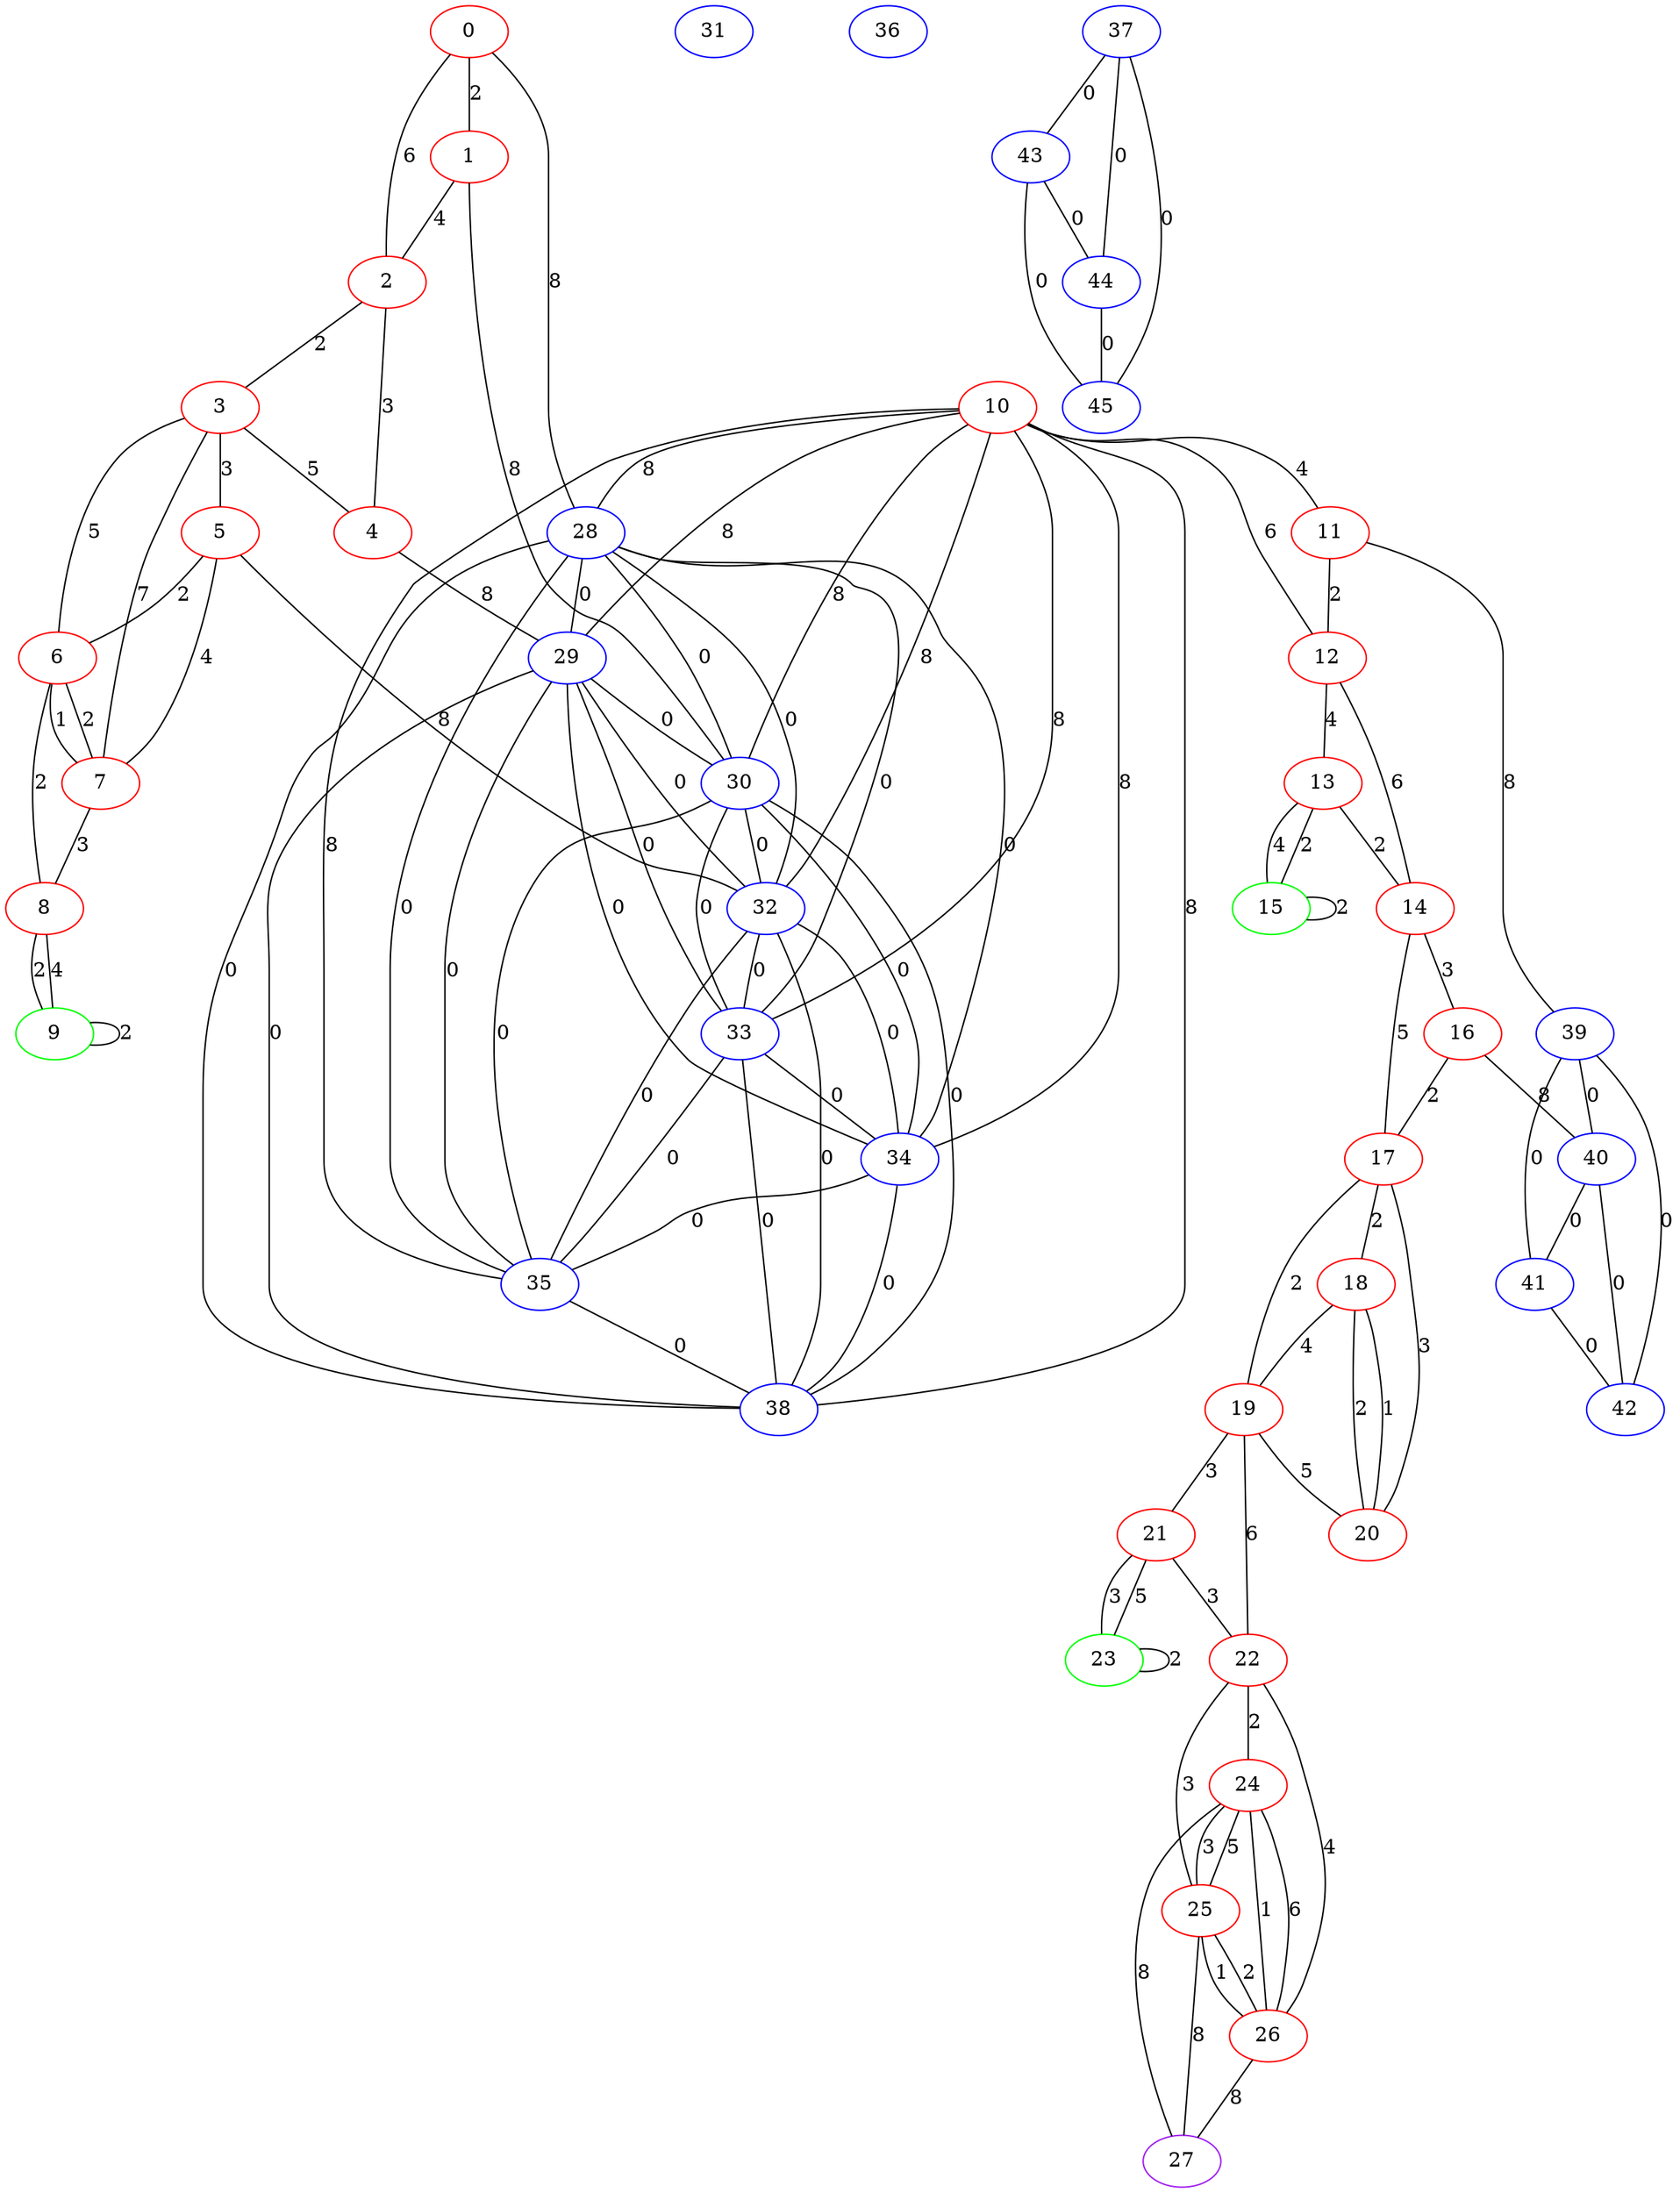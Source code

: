 graph "" {
0 [color=red, weight=1];
1 [color=red, weight=1];
2 [color=red, weight=1];
3 [color=red, weight=1];
4 [color=red, weight=1];
5 [color=red, weight=1];
6 [color=red, weight=1];
7 [color=red, weight=1];
8 [color=red, weight=1];
9 [color=green, weight=2];
10 [color=red, weight=1];
11 [color=red, weight=1];
12 [color=red, weight=1];
13 [color=red, weight=1];
14 [color=red, weight=1];
15 [color=green, weight=2];
16 [color=red, weight=1];
17 [color=red, weight=1];
18 [color=red, weight=1];
19 [color=red, weight=1];
20 [color=red, weight=1];
21 [color=red, weight=1];
22 [color=red, weight=1];
23 [color=green, weight=2];
24 [color=red, weight=1];
25 [color=red, weight=1];
26 [color=red, weight=1];
27 [color=purple, weight=4];
28 [color=blue, weight=3];
29 [color=blue, weight=3];
30 [color=blue, weight=3];
31 [color=blue, weight=3];
32 [color=blue, weight=3];
33 [color=blue, weight=3];
34 [color=blue, weight=3];
35 [color=blue, weight=3];
36 [color=blue, weight=3];
37 [color=blue, weight=3];
38 [color=blue, weight=3];
39 [color=blue, weight=3];
40 [color=blue, weight=3];
41 [color=blue, weight=3];
42 [color=blue, weight=3];
43 [color=blue, weight=3];
44 [color=blue, weight=3];
45 [color=blue, weight=3];
0 -- 1  [key=0, label=2];
0 -- 2  [key=0, label=6];
0 -- 28  [key=0, label=8];
1 -- 2  [key=0, label=4];
1 -- 30  [key=0, label=8];
2 -- 3  [key=0, label=2];
2 -- 4  [key=0, label=3];
3 -- 4  [key=0, label=5];
3 -- 5  [key=0, label=3];
3 -- 6  [key=0, label=5];
3 -- 7  [key=0, label=7];
4 -- 29  [key=0, label=8];
5 -- 32  [key=0, label=8];
5 -- 6  [key=0, label=2];
5 -- 7  [key=0, label=4];
6 -- 8  [key=0, label=2];
6 -- 7  [key=0, label=1];
6 -- 7  [key=1, label=2];
7 -- 8  [key=0, label=3];
8 -- 9  [key=0, label=2];
8 -- 9  [key=1, label=4];
9 -- 9  [key=0, label=2];
10 -- 32  [key=0, label=8];
10 -- 33  [key=0, label=8];
10 -- 34  [key=0, label=8];
10 -- 35  [key=0, label=8];
10 -- 38  [key=0, label=8];
10 -- 11  [key=0, label=4];
10 -- 12  [key=0, label=6];
10 -- 28  [key=0, label=8];
10 -- 29  [key=0, label=8];
10 -- 30  [key=0, label=8];
11 -- 12  [key=0, label=2];
11 -- 39  [key=0, label=8];
12 -- 13  [key=0, label=4];
12 -- 14  [key=0, label=6];
13 -- 14  [key=0, label=2];
13 -- 15  [key=0, label=2];
13 -- 15  [key=1, label=4];
14 -- 16  [key=0, label=3];
14 -- 17  [key=0, label=5];
15 -- 15  [key=0, label=2];
16 -- 40  [key=0, label=8];
16 -- 17  [key=0, label=2];
17 -- 18  [key=0, label=2];
17 -- 19  [key=0, label=2];
17 -- 20  [key=0, label=3];
18 -- 19  [key=0, label=4];
18 -- 20  [key=0, label=2];
18 -- 20  [key=1, label=1];
19 -- 20  [key=0, label=5];
19 -- 21  [key=0, label=3];
19 -- 22  [key=0, label=6];
21 -- 22  [key=0, label=3];
21 -- 23  [key=0, label=3];
21 -- 23  [key=1, label=5];
22 -- 24  [key=0, label=2];
22 -- 25  [key=0, label=3];
22 -- 26  [key=0, label=4];
23 -- 23  [key=0, label=2];
24 -- 25  [key=0, label=3];
24 -- 25  [key=1, label=5];
24 -- 26  [key=0, label=1];
24 -- 26  [key=1, label=6];
24 -- 27  [key=0, label=8];
25 -- 26  [key=0, label=2];
25 -- 26  [key=1, label=1];
25 -- 27  [key=0, label=8];
26 -- 27  [key=0, label=8];
28 -- 32  [key=0, label=0];
28 -- 33  [key=0, label=0];
28 -- 34  [key=0, label=0];
28 -- 35  [key=0, label=0];
28 -- 38  [key=0, label=0];
28 -- 29  [key=0, label=0];
28 -- 30  [key=0, label=0];
29 -- 32  [key=0, label=0];
29 -- 33  [key=0, label=0];
29 -- 34  [key=0, label=0];
29 -- 35  [key=0, label=0];
29 -- 38  [key=0, label=0];
29 -- 30  [key=0, label=0];
30 -- 32  [key=0, label=0];
30 -- 33  [key=0, label=0];
30 -- 34  [key=0, label=0];
30 -- 35  [key=0, label=0];
30 -- 38  [key=0, label=0];
32 -- 33  [key=0, label=0];
32 -- 34  [key=0, label=0];
32 -- 35  [key=0, label=0];
32 -- 38  [key=0, label=0];
33 -- 34  [key=0, label=0];
33 -- 35  [key=0, label=0];
33 -- 38  [key=0, label=0];
34 -- 35  [key=0, label=0];
34 -- 38  [key=0, label=0];
35 -- 38  [key=0, label=0];
37 -- 43  [key=0, label=0];
37 -- 44  [key=0, label=0];
37 -- 45  [key=0, label=0];
39 -- 40  [key=0, label=0];
39 -- 41  [key=0, label=0];
39 -- 42  [key=0, label=0];
40 -- 41  [key=0, label=0];
40 -- 42  [key=0, label=0];
41 -- 42  [key=0, label=0];
43 -- 44  [key=0, label=0];
43 -- 45  [key=0, label=0];
44 -- 45  [key=0, label=0];
}
